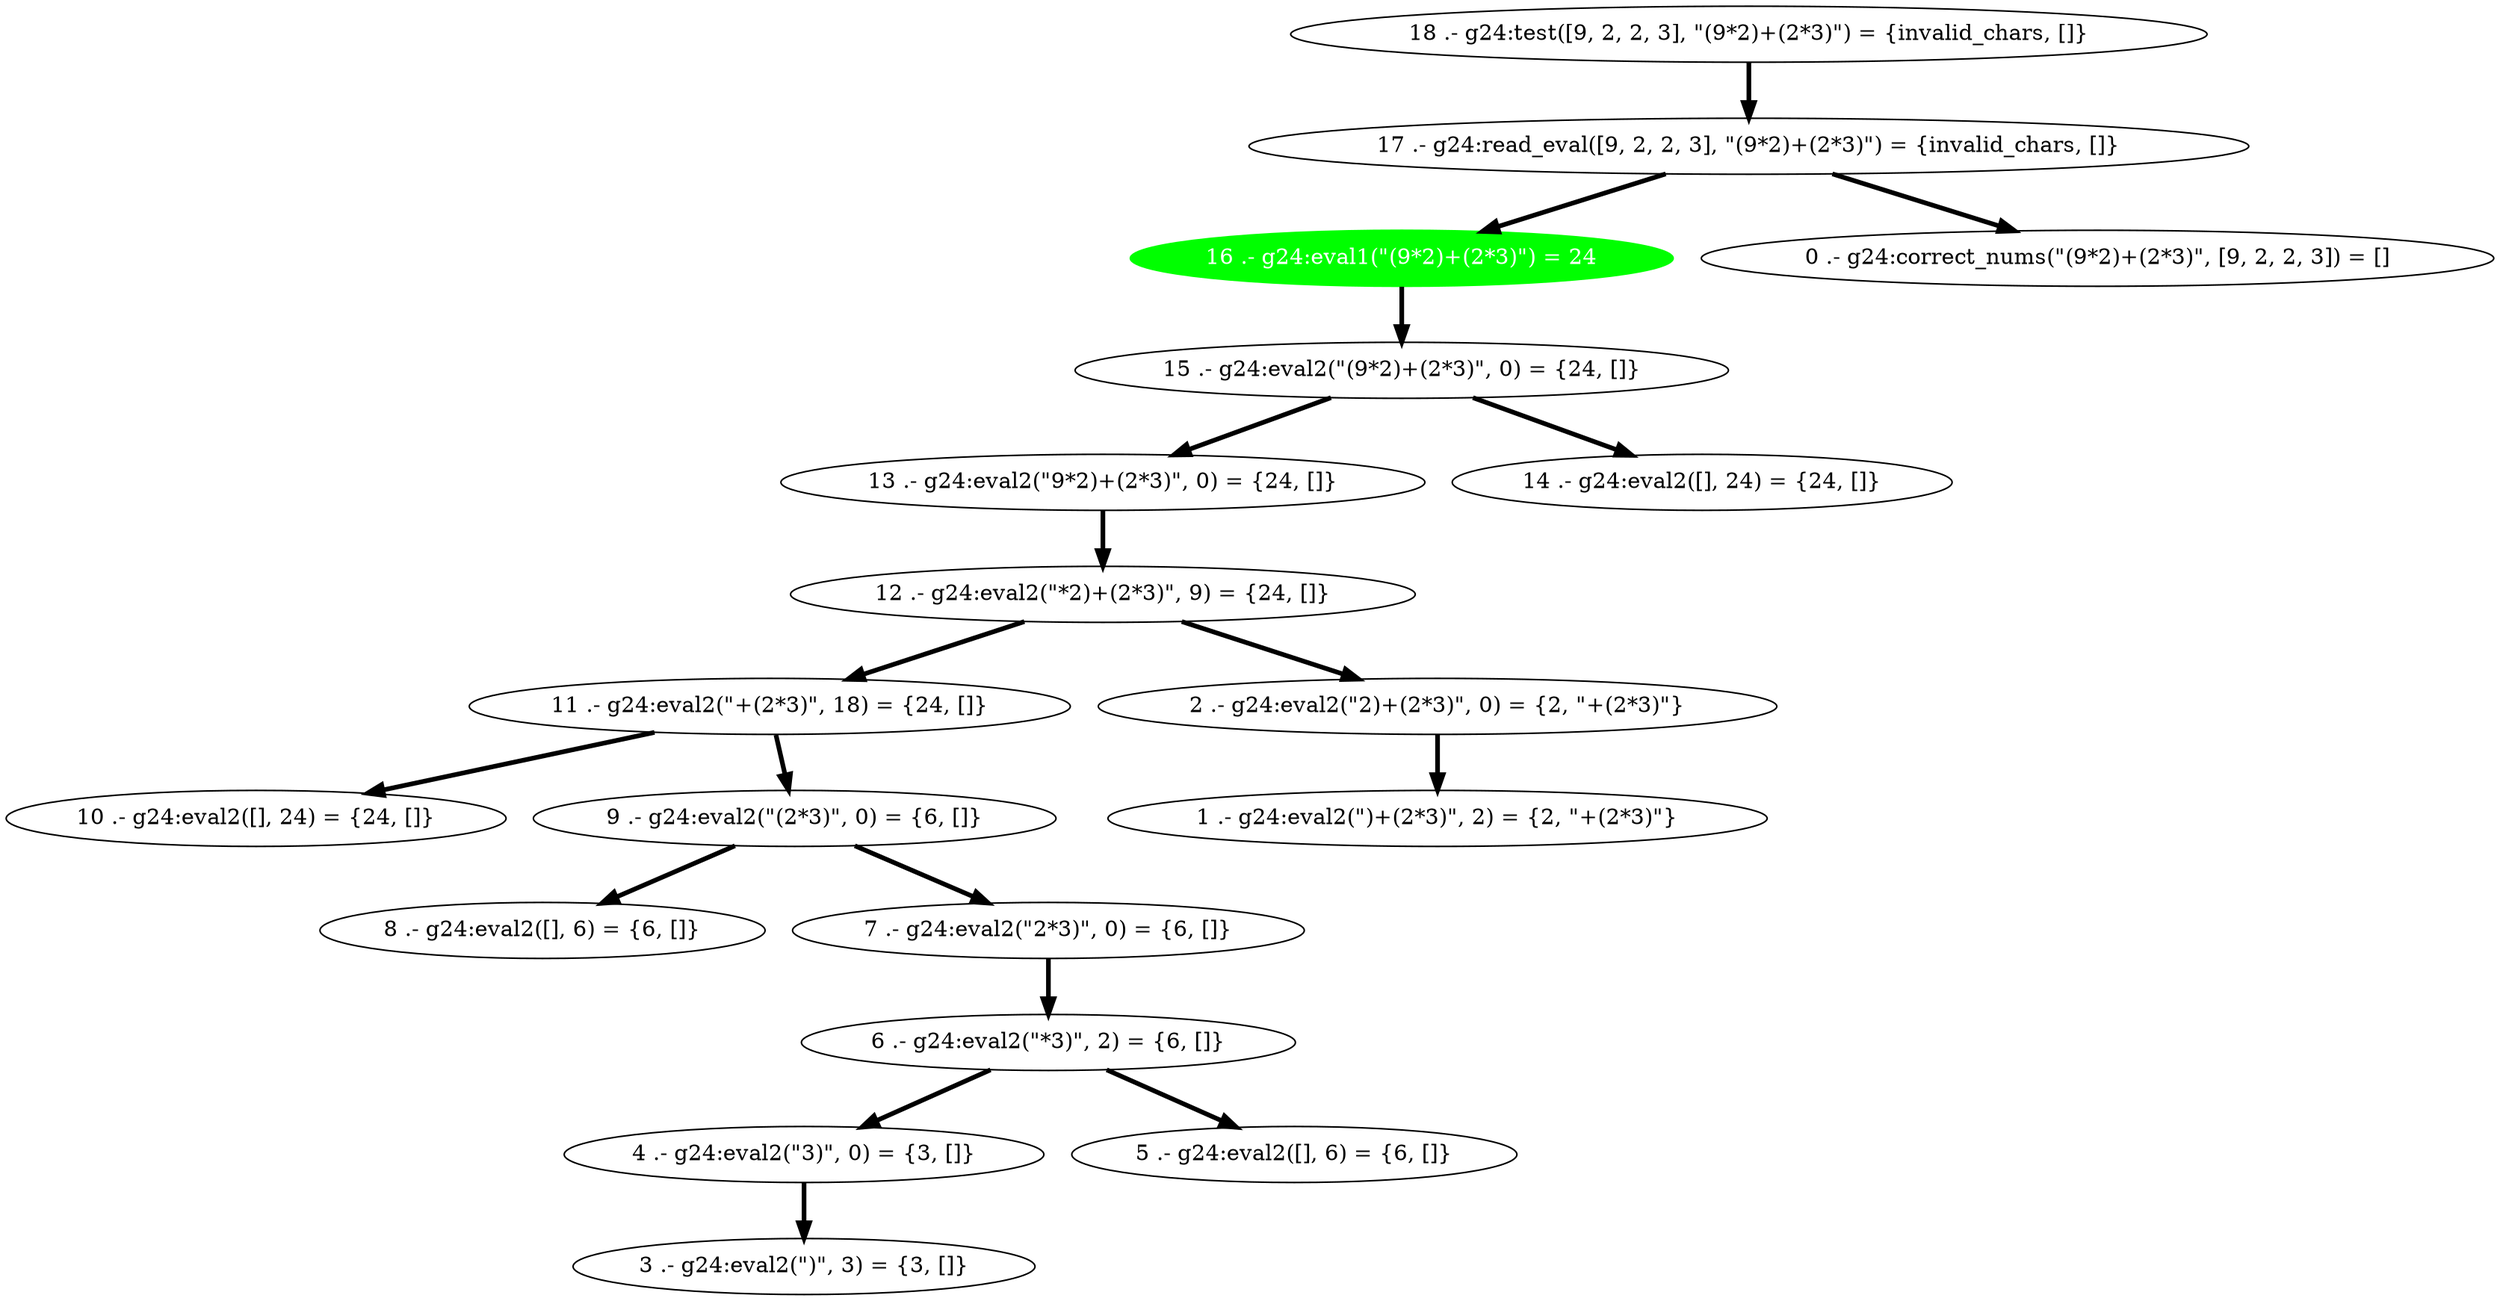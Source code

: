 digraph PDG {
15 [shape=ellipse, label="15 .- g24:eval2(\"(9*2)+(2*3)\", 0) = {24, []}"];
13 [shape=ellipse, label="13 .- g24:eval2(\"9*2)+(2*3)\", 0) = {24, []}"];
8 [shape=ellipse, label="8 .- g24:eval2([], 6) = {6, []}"];
11 [shape=ellipse, label="11 .- g24:eval2(\"+(2*3)\", 18) = {24, []}"];
1 [shape=ellipse, label="1 .- g24:eval2(\")+(2*3)\", 2) = {2, \"+(2*3)\"}"];
14 [shape=ellipse, label="14 .- g24:eval2([], 24) = {24, []}"];
16 [shape=ellipse, label="16 .- g24:eval1(\"(9*2)+(2*3)\") = 24" style=filled color="green" fontcolor="white" fillcolor="green"];
12 [shape=ellipse, label="12 .- g24:eval2(\"*2)+(2*3)\", 9) = {24, []}"];
7 [shape=ellipse, label="7 .- g24:eval2(\"2*3)\", 0) = {6, []}"];
3 [shape=ellipse, label="3 .- g24:eval2(\")\", 3) = {3, []}"];
10 [shape=ellipse, label="10 .- g24:eval2([], 24) = {24, []}"];
9 [shape=ellipse, label="9 .- g24:eval2(\"(2*3)\", 0) = {6, []}"];
18 [shape=ellipse, label="18 .- g24:test([9, 2, 2, 3], \"(9*2)+(2*3)\") = {invalid_chars, []}"];
4 [shape=ellipse, label="4 .- g24:eval2(\"3)\", 0) = {3, []}"];
17 [shape=ellipse, label="17 .- g24:read_eval([9, 2, 2, 3], \"(9*2)+(2*3)\") = {invalid_chars, []}"];
0 [shape=ellipse, label="0 .- g24:correct_nums(\"(9*2)+(2*3)\", [9, 2, 2, 3]) = []"];
6 [shape=ellipse, label="6 .- g24:eval2(\"*3)\", 2) = {6, []}"];
2 [shape=ellipse, label="2 .- g24:eval2(\"2)+(2*3)\", 0) = {2, \"+(2*3)\"}"];
5 [shape=ellipse, label="5 .- g24:eval2([], 6) = {6, []}"];
15 -> 14 [color=black, penwidth=3];
15 -> 13 [color=black, penwidth=3];
13 -> 12 [color=black, penwidth=3];
11 -> 10 [color=black, penwidth=3];
11 -> 9 [color=black, penwidth=3];
16 -> 15 [color=black, penwidth=3];
12 -> 11 [color=black, penwidth=3];
12 -> 2 [color=black, penwidth=3];
7 -> 6 [color=black, penwidth=3];
9 -> 8 [color=black, penwidth=3];
9 -> 7 [color=black, penwidth=3];
18 -> 17 [color=black, penwidth=3];
4 -> 3 [color=black, penwidth=3];
17 -> 16 [color=black, penwidth=3];
17 -> 0 [color=black, penwidth=3];
6 -> 5 [color=black, penwidth=3];
6 -> 4 [color=black, penwidth=3];
2 -> 1 [color=black, penwidth=3];
}